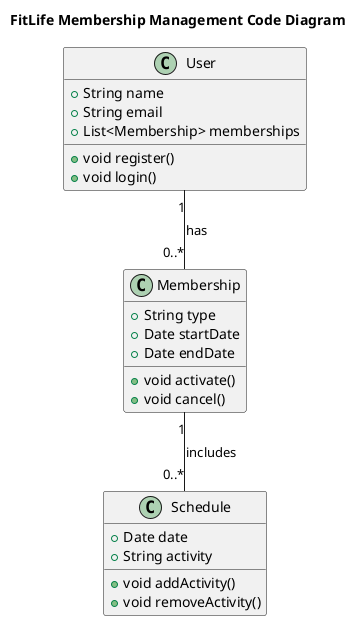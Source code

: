 @startuml
title FitLife Membership Management Code Diagram

top to bottom direction

'!includeurl https://raw.githubusercontent.com/RicardoNiepel/C4-PlantUML/master/C4_Component.puml
'!include ../../c4/C4.puml

class User {
  +String name
  +String email
  +List<Membership> memberships
  +void register()
  +void login()
}

class Membership {
  +String type
  +Date startDate
  +Date endDate
  +void activate()
  +void cancel()
}

class Schedule {
  +Date date
  +String activity
  +void addActivity()
  +void removeActivity()
}

User "1" -- "0..*" Membership : has
Membership "1" -- "0..*" Schedule : includes

@enduml